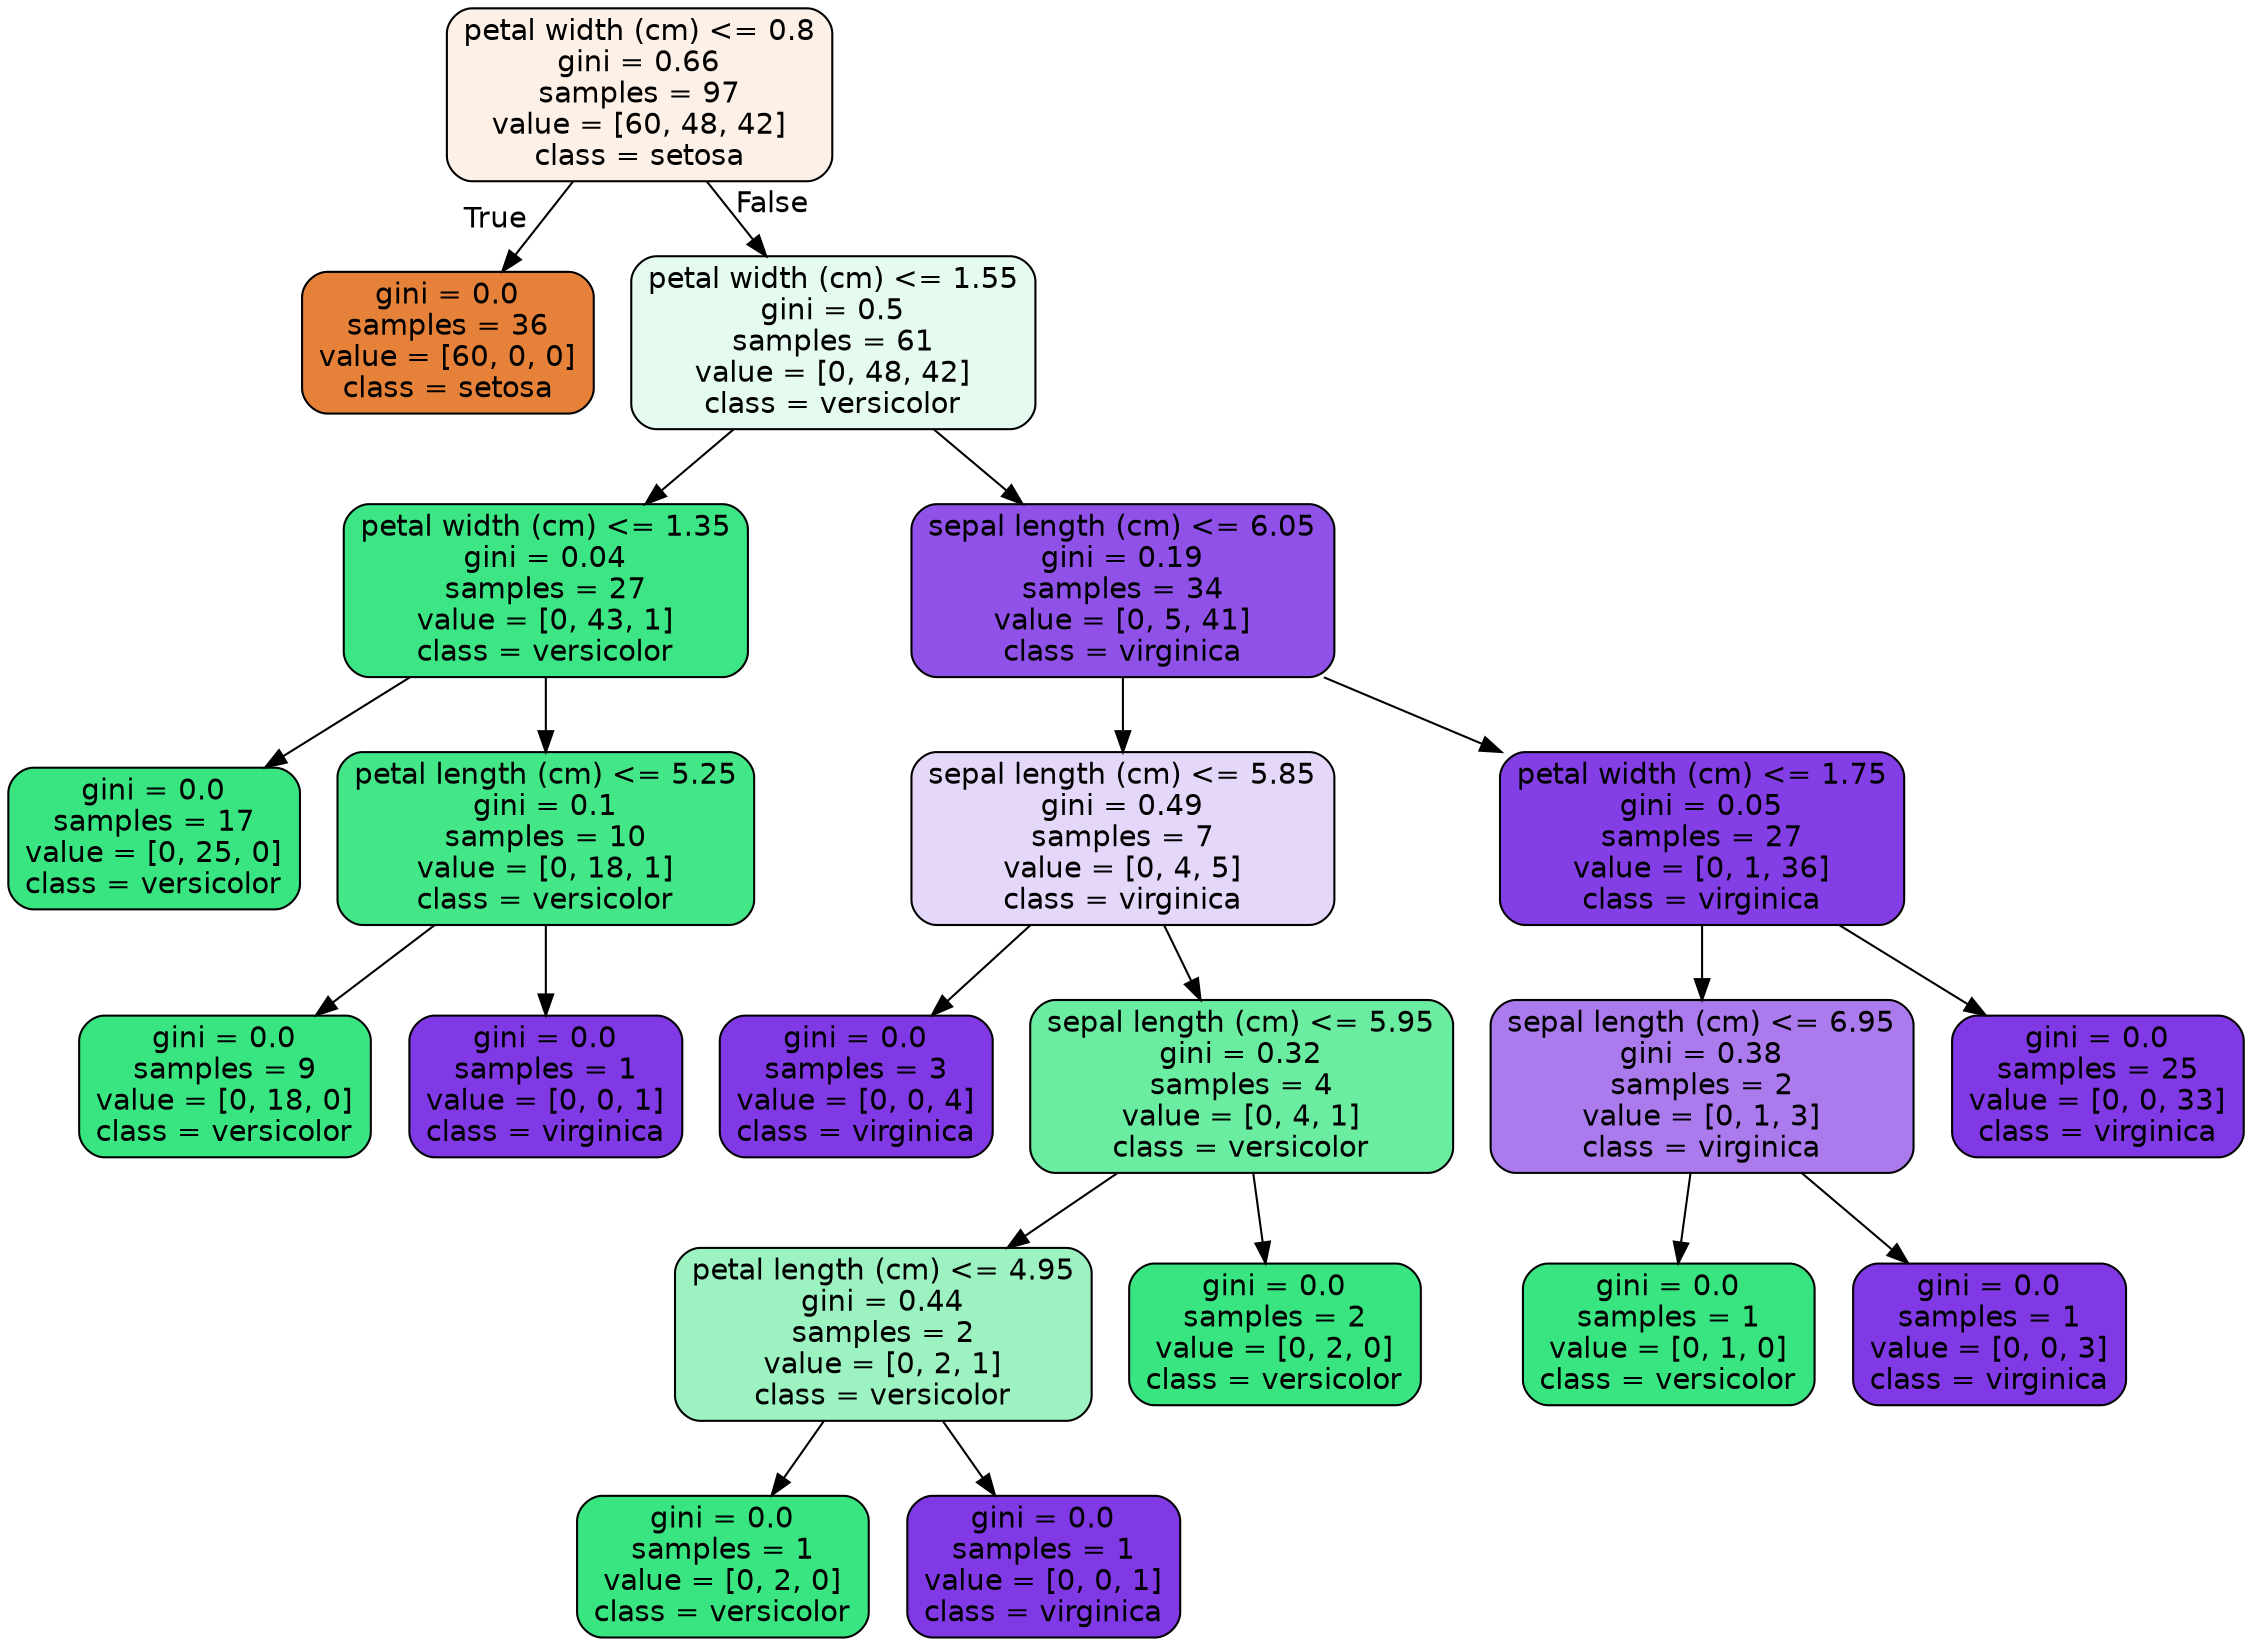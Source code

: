 digraph Tree {
node [shape=box, style="filled, rounded", color="black", fontname=helvetica] ;
edge [fontname=helvetica] ;
0 [label="petal width (cm) <= 0.8\ngini = 0.66\nsamples = 97\nvalue = [60, 48, 42]\nclass = setosa", fillcolor="#e581391e"] ;
1 [label="gini = 0.0\nsamples = 36\nvalue = [60, 0, 0]\nclass = setosa", fillcolor="#e58139ff"] ;
0 -> 1 [labeldistance=2.5, labelangle=45, headlabel="True"] ;
2 [label="petal width (cm) <= 1.55\ngini = 0.5\nsamples = 61\nvalue = [0, 48, 42]\nclass = versicolor", fillcolor="#39e58120"] ;
0 -> 2 [labeldistance=2.5, labelangle=-45, headlabel="False"] ;
3 [label="petal width (cm) <= 1.35\ngini = 0.04\nsamples = 27\nvalue = [0, 43, 1]\nclass = versicolor", fillcolor="#39e581f9"] ;
2 -> 3 ;
4 [label="gini = 0.0\nsamples = 17\nvalue = [0, 25, 0]\nclass = versicolor", fillcolor="#39e581ff"] ;
3 -> 4 ;
5 [label="petal length (cm) <= 5.25\ngini = 0.1\nsamples = 10\nvalue = [0, 18, 1]\nclass = versicolor", fillcolor="#39e581f1"] ;
3 -> 5 ;
6 [label="gini = 0.0\nsamples = 9\nvalue = [0, 18, 0]\nclass = versicolor", fillcolor="#39e581ff"] ;
5 -> 6 ;
7 [label="gini = 0.0\nsamples = 1\nvalue = [0, 0, 1]\nclass = virginica", fillcolor="#8139e5ff"] ;
5 -> 7 ;
8 [label="sepal length (cm) <= 6.05\ngini = 0.19\nsamples = 34\nvalue = [0, 5, 41]\nclass = virginica", fillcolor="#8139e5e0"] ;
2 -> 8 ;
9 [label="sepal length (cm) <= 5.85\ngini = 0.49\nsamples = 7\nvalue = [0, 4, 5]\nclass = virginica", fillcolor="#8139e533"] ;
8 -> 9 ;
10 [label="gini = 0.0\nsamples = 3\nvalue = [0, 0, 4]\nclass = virginica", fillcolor="#8139e5ff"] ;
9 -> 10 ;
11 [label="sepal length (cm) <= 5.95\ngini = 0.32\nsamples = 4\nvalue = [0, 4, 1]\nclass = versicolor", fillcolor="#39e581bf"] ;
9 -> 11 ;
12 [label="petal length (cm) <= 4.95\ngini = 0.44\nsamples = 2\nvalue = [0, 2, 1]\nclass = versicolor", fillcolor="#39e5817f"] ;
11 -> 12 ;
13 [label="gini = 0.0\nsamples = 1\nvalue = [0, 2, 0]\nclass = versicolor", fillcolor="#39e581ff"] ;
12 -> 13 ;
14 [label="gini = 0.0\nsamples = 1\nvalue = [0, 0, 1]\nclass = virginica", fillcolor="#8139e5ff"] ;
12 -> 14 ;
15 [label="gini = 0.0\nsamples = 2\nvalue = [0, 2, 0]\nclass = versicolor", fillcolor="#39e581ff"] ;
11 -> 15 ;
16 [label="petal width (cm) <= 1.75\ngini = 0.05\nsamples = 27\nvalue = [0, 1, 36]\nclass = virginica", fillcolor="#8139e5f8"] ;
8 -> 16 ;
17 [label="sepal length (cm) <= 6.95\ngini = 0.38\nsamples = 2\nvalue = [0, 1, 3]\nclass = virginica", fillcolor="#8139e5aa"] ;
16 -> 17 ;
18 [label="gini = 0.0\nsamples = 1\nvalue = [0, 1, 0]\nclass = versicolor", fillcolor="#39e581ff"] ;
17 -> 18 ;
19 [label="gini = 0.0\nsamples = 1\nvalue = [0, 0, 3]\nclass = virginica", fillcolor="#8139e5ff"] ;
17 -> 19 ;
20 [label="gini = 0.0\nsamples = 25\nvalue = [0, 0, 33]\nclass = virginica", fillcolor="#8139e5ff"] ;
16 -> 20 ;
}